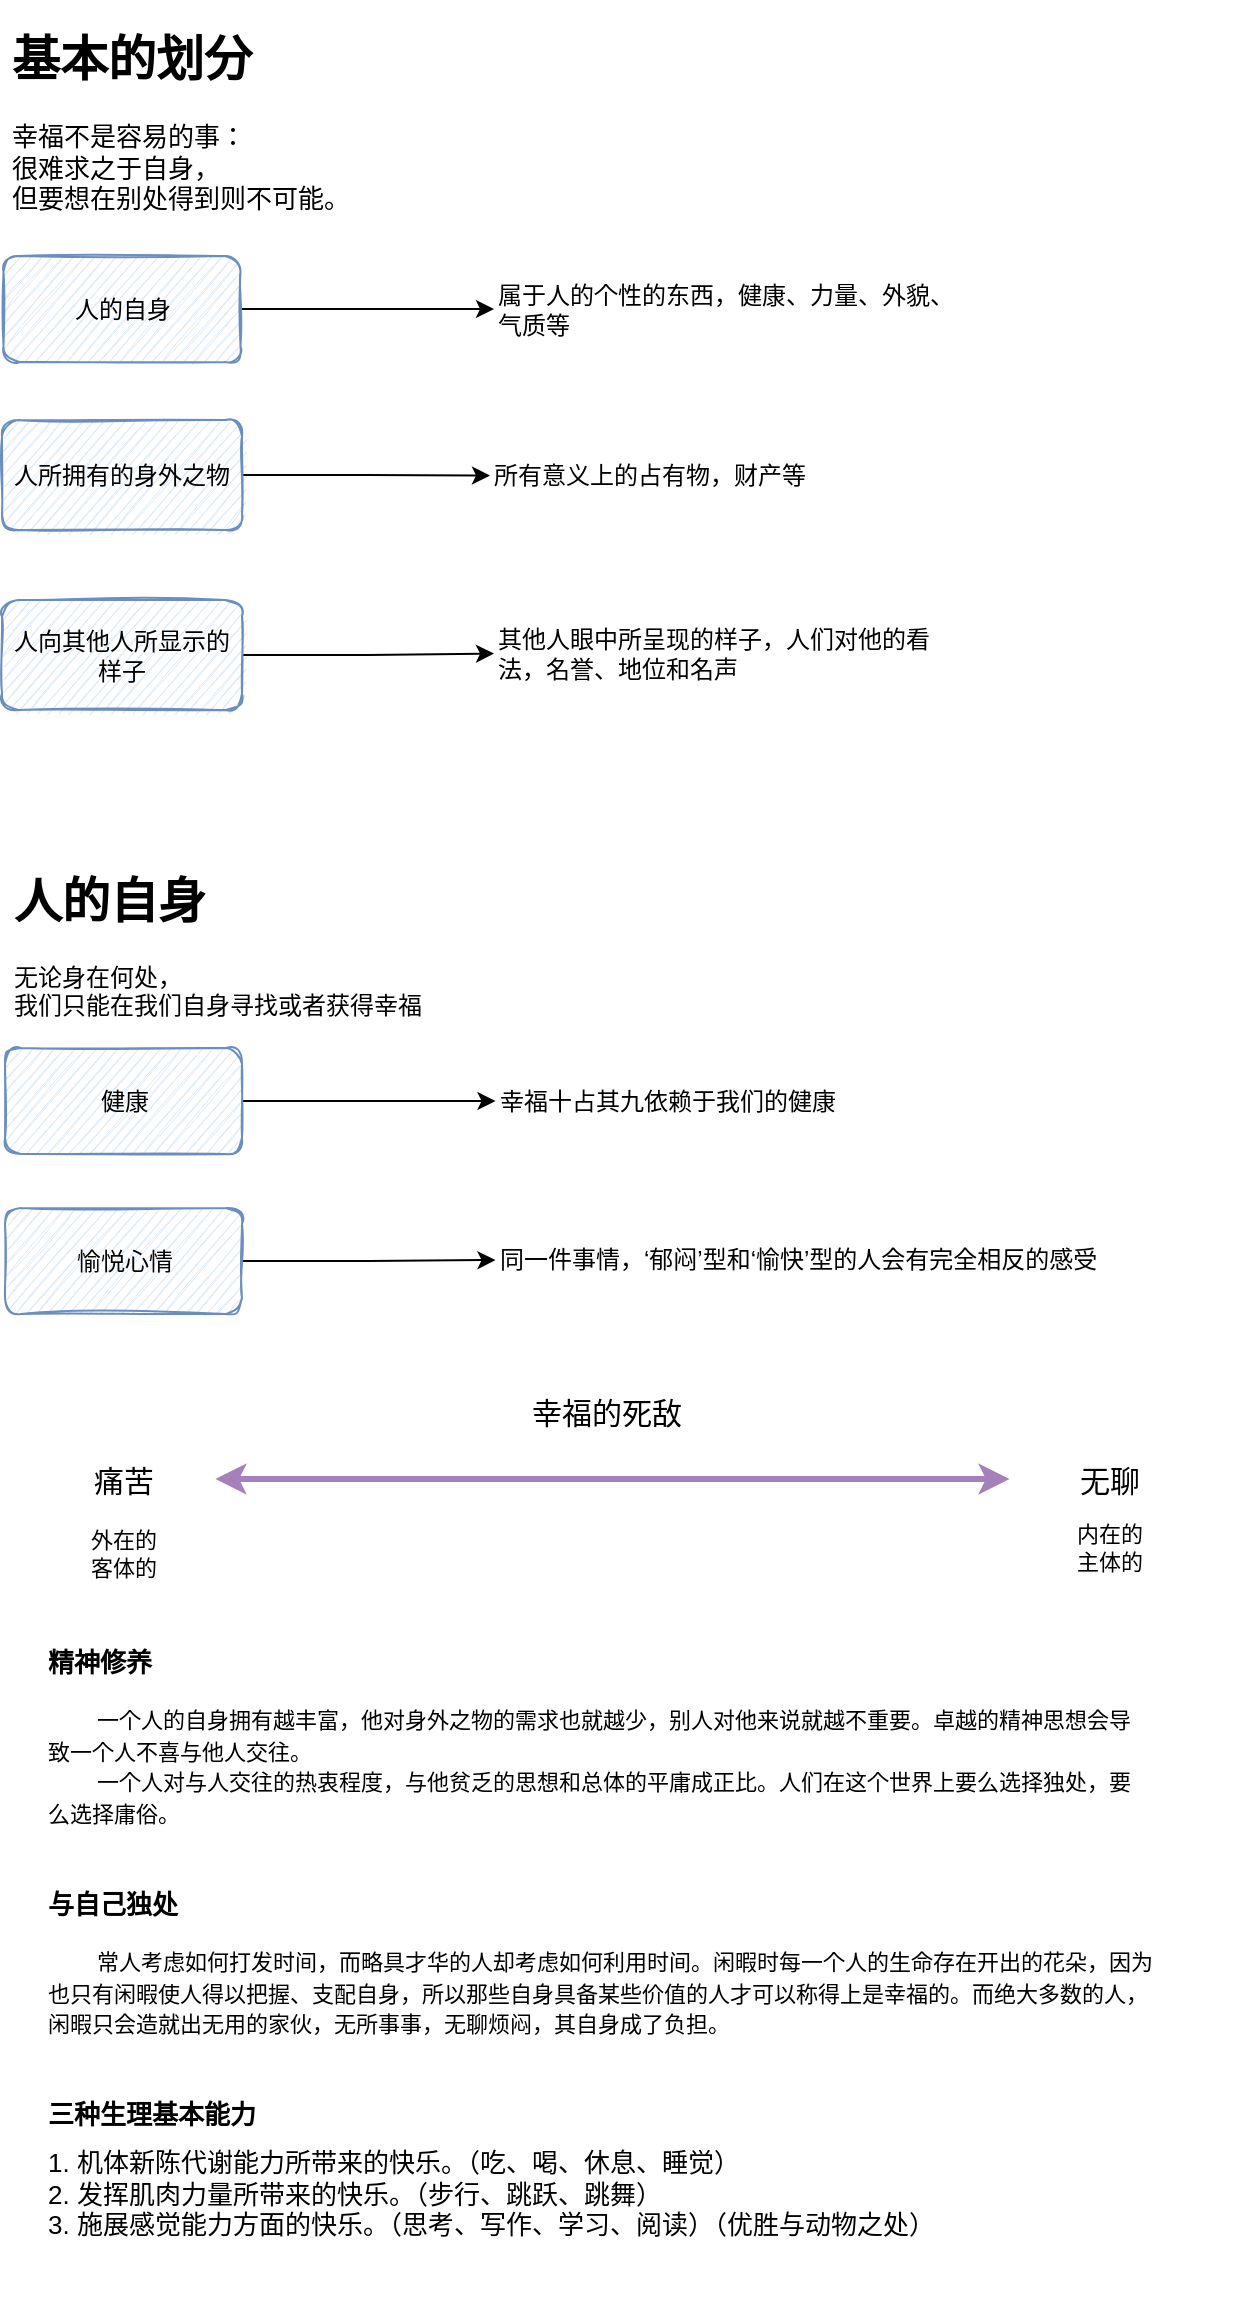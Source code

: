 <mxfile version="16.6.1" type="github">
  <diagram id="U5YjuOTAAwTqWy1RAcO5" name="Page-1">
    <mxGraphModel dx="1252" dy="808" grid="0" gridSize="10" guides="1" tooltips="1" connect="1" arrows="1" fold="1" page="1" pageScale="1" pageWidth="827" pageHeight="1169" math="0" shadow="0">
      <root>
        <mxCell id="0" />
        <mxCell id="1" parent="0" />
        <mxCell id="D_tsojcrYBLYUK6kuMiD-1" value="&lt;h1&gt;基本的划分&lt;/h1&gt;&lt;div style=&quot;font-size: 13px&quot;&gt;&lt;font style=&quot;font-size: 13px&quot;&gt;幸福不是容易的事：&lt;/font&gt;&lt;/div&gt;&lt;div style=&quot;font-size: 13px&quot;&gt;&lt;font style=&quot;font-size: 13px&quot;&gt;很难求之于自身，&lt;/font&gt;&lt;/div&gt;&lt;div style=&quot;font-size: 13px&quot;&gt;&lt;font style=&quot;font-size: 13px&quot;&gt;但要想在别处得到则不可能。&lt;/font&gt;&lt;/div&gt;" style="text;html=1;strokeColor=none;fillColor=none;spacing=5;spacingTop=-20;whiteSpace=wrap;overflow=hidden;rounded=0;" parent="1" vertex="1">
          <mxGeometry x="40" y="15" width="243" height="99" as="geometry" />
        </mxCell>
        <mxCell id="D_tsojcrYBLYUK6kuMiD-6" value="" style="edgeStyle=orthogonalEdgeStyle;rounded=0;orthogonalLoop=1;jettySize=auto;html=1;" parent="1" source="D_tsojcrYBLYUK6kuMiD-2" target="D_tsojcrYBLYUK6kuMiD-5" edge="1">
          <mxGeometry relative="1" as="geometry" />
        </mxCell>
        <mxCell id="D_tsojcrYBLYUK6kuMiD-2" value="人的自身" style="rounded=1;whiteSpace=wrap;html=1;shadow=0;sketch=1;fillColor=#dae8fc;strokeColor=#6c8ebf;" parent="1" vertex="1">
          <mxGeometry x="40.75" y="133" width="118.5" height="53" as="geometry" />
        </mxCell>
        <mxCell id="D_tsojcrYBLYUK6kuMiD-8" value="" style="edgeStyle=orthogonalEdgeStyle;rounded=0;orthogonalLoop=1;jettySize=auto;html=1;" parent="1" source="D_tsojcrYBLYUK6kuMiD-3" target="D_tsojcrYBLYUK6kuMiD-7" edge="1">
          <mxGeometry relative="1" as="geometry" />
        </mxCell>
        <mxCell id="D_tsojcrYBLYUK6kuMiD-3" value="人所拥有的身外之物" style="rounded=1;whiteSpace=wrap;html=1;shadow=0;sketch=1;fillColor=#dae8fc;strokeColor=#6c8ebf;" parent="1" vertex="1">
          <mxGeometry x="40" y="215" width="120" height="55" as="geometry" />
        </mxCell>
        <mxCell id="D_tsojcrYBLYUK6kuMiD-10" value="" style="edgeStyle=orthogonalEdgeStyle;rounded=0;orthogonalLoop=1;jettySize=auto;html=1;" parent="1" source="D_tsojcrYBLYUK6kuMiD-4" target="D_tsojcrYBLYUK6kuMiD-9" edge="1">
          <mxGeometry relative="1" as="geometry" />
        </mxCell>
        <mxCell id="D_tsojcrYBLYUK6kuMiD-4" value="人向其他人所显示的样子" style="rounded=1;whiteSpace=wrap;html=1;shadow=0;sketch=1;fillColor=#dae8fc;strokeColor=#6c8ebf;" parent="1" vertex="1">
          <mxGeometry x="40" y="305" width="120" height="55" as="geometry" />
        </mxCell>
        <mxCell id="D_tsojcrYBLYUK6kuMiD-5" value="属于人的个性的东西，健康、力量、外貌、气质等" style="rounded=1;whiteSpace=wrap;html=1;shadow=0;sketch=0;fillColor=none;strokeColor=none;align=left;" parent="1" vertex="1">
          <mxGeometry x="286" y="133" width="231" height="53" as="geometry" />
        </mxCell>
        <mxCell id="D_tsojcrYBLYUK6kuMiD-7" value="所有意义上的占有物，财产等" style="whiteSpace=wrap;html=1;fillColor=none;rounded=1;shadow=0;sketch=1;strokeColor=none;align=left;" parent="1" vertex="1">
          <mxGeometry x="284" y="212.5" width="222" height="60.5" as="geometry" />
        </mxCell>
        <mxCell id="D_tsojcrYBLYUK6kuMiD-9" value="其他人眼中所呈现的样子，人们对他的看法，名誉、地位和名声" style="whiteSpace=wrap;html=1;fillColor=none;rounded=1;shadow=0;sketch=1;strokeColor=none;align=left;" parent="1" vertex="1">
          <mxGeometry x="286" y="302.5" width="223" height="58.5" as="geometry" />
        </mxCell>
        <mxCell id="D_tsojcrYBLYUK6kuMiD-11" value="&lt;h1&gt;人的自身&lt;/h1&gt;&lt;div&gt;无论身在何处，&lt;/div&gt;&lt;div&gt;我们只能在我们自身寻找或者获得幸福&lt;/div&gt;" style="text;html=1;strokeColor=none;fillColor=none;spacing=5;spacingTop=-20;whiteSpace=wrap;overflow=hidden;rounded=0;" parent="1" vertex="1">
          <mxGeometry x="40.75" y="436" width="344.25" height="100" as="geometry" />
        </mxCell>
        <mxCell id="D_tsojcrYBLYUK6kuMiD-13" value="" style="edgeStyle=orthogonalEdgeStyle;rounded=0;orthogonalLoop=1;jettySize=auto;html=1;" parent="1" source="D_tsojcrYBLYUK6kuMiD-14" target="D_tsojcrYBLYUK6kuMiD-15" edge="1">
          <mxGeometry relative="1" as="geometry" />
        </mxCell>
        <mxCell id="D_tsojcrYBLYUK6kuMiD-14" value="健康" style="rounded=1;whiteSpace=wrap;html=1;shadow=0;sketch=1;fillColor=#dae8fc;strokeColor=#6c8ebf;" parent="1" vertex="1">
          <mxGeometry x="41.5" y="529" width="118.5" height="53" as="geometry" />
        </mxCell>
        <mxCell id="D_tsojcrYBLYUK6kuMiD-15" value="幸福十占其九依赖于我们的健康" style="rounded=1;whiteSpace=wrap;html=1;shadow=0;sketch=0;fillColor=none;strokeColor=none;align=left;" parent="1" vertex="1">
          <mxGeometry x="286.75" y="529" width="231" height="53" as="geometry" />
        </mxCell>
        <mxCell id="D_tsojcrYBLYUK6kuMiD-16" value="" style="edgeStyle=orthogonalEdgeStyle;rounded=0;orthogonalLoop=1;jettySize=auto;html=1;" parent="1" source="D_tsojcrYBLYUK6kuMiD-17" target="D_tsojcrYBLYUK6kuMiD-18" edge="1">
          <mxGeometry relative="1" as="geometry" />
        </mxCell>
        <mxCell id="D_tsojcrYBLYUK6kuMiD-17" value="愉悦心情" style="rounded=1;whiteSpace=wrap;html=1;shadow=0;sketch=1;fillColor=#dae8fc;strokeColor=#6c8ebf;" parent="1" vertex="1">
          <mxGeometry x="41.5" y="609" width="118.5" height="53" as="geometry" />
        </mxCell>
        <mxCell id="D_tsojcrYBLYUK6kuMiD-18" value="同一件事情，‘郁闷’型和‘愉快’型的人会有完全相反的感受" style="rounded=1;whiteSpace=wrap;html=1;shadow=0;sketch=0;fillColor=none;strokeColor=none;align=left;" parent="1" vertex="1">
          <mxGeometry x="286.75" y="609" width="371" height="52" as="geometry" />
        </mxCell>
        <mxCell id="D_tsojcrYBLYUK6kuMiD-19" value="幸福的死敌" style="rounded=1;whiteSpace=wrap;html=1;shadow=0;sketch=1;fillColor=none;strokeColor=none;fontSize=15;" parent="1" vertex="1">
          <mxGeometry x="283" y="684" width="118.5" height="53" as="geometry" />
        </mxCell>
        <mxCell id="D_tsojcrYBLYUK6kuMiD-24" value="" style="endArrow=classic;startArrow=classic;html=1;rounded=0;fontSize=16;strokeWidth=3;strokeColor=#A680B8;" parent="1" edge="1">
          <mxGeometry width="50" height="50" relative="1" as="geometry">
            <mxPoint x="146.75" y="744.5" as="sourcePoint" />
            <mxPoint x="543.75" y="744.5" as="targetPoint" />
          </mxGeometry>
        </mxCell>
        <mxCell id="D_tsojcrYBLYUK6kuMiD-25" value="痛苦" style="rounded=1;whiteSpace=wrap;html=1;shadow=0;sketch=1;fillColor=none;strokeColor=none;fontSize=15;" parent="1" vertex="1">
          <mxGeometry x="58" y="717" width="85.5" height="56" as="geometry" />
        </mxCell>
        <mxCell id="D_tsojcrYBLYUK6kuMiD-26" value="无聊" style="rounded=1;whiteSpace=wrap;html=1;shadow=0;sketch=1;fillColor=none;strokeColor=none;fontSize=15;" parent="1" vertex="1">
          <mxGeometry x="550.75" y="717" width="85.5" height="56" as="geometry" />
        </mxCell>
        <mxCell id="D_tsojcrYBLYUK6kuMiD-27" value="外在的&lt;br style=&quot;font-size: 11px;&quot;&gt;客体的" style="rounded=1;whiteSpace=wrap;html=1;shadow=0;sketch=1;fillColor=none;strokeColor=none;fontSize=11;" parent="1" vertex="1">
          <mxGeometry x="57.75" y="754" width="85.5" height="56" as="geometry" />
        </mxCell>
        <mxCell id="D_tsojcrYBLYUK6kuMiD-28" value="内在的&lt;br&gt;主体的" style="rounded=1;whiteSpace=wrap;html=1;shadow=0;sketch=1;fillColor=none;strokeColor=none;fontSize=11;" parent="1" vertex="1">
          <mxGeometry x="550.75" y="751" width="85.5" height="56" as="geometry" />
        </mxCell>
        <mxCell id="D_tsojcrYBLYUK6kuMiD-31" value="&lt;h1 style=&quot;font-size: 13px&quot;&gt;精神修养&lt;/h1&gt;&lt;p style=&quot;font-size: 13px&quot;&gt;&lt;span style=&quot;font-size: 11px&quot;&gt;&amp;nbsp; &amp;nbsp; &amp;nbsp; &amp;nbsp; 一个人的自身拥有越丰富，他对身外之物的需求也就越少，别人对他来说就越不重要。卓越的精神思想会导致一个人不喜与他人交往。&lt;/span&gt;&lt;br style=&quot;font-size: 11px&quot;&gt;&lt;span style=&quot;font-size: 11px&quot;&gt;&lt;/span&gt;&lt;span style=&quot;font-size: 11px&quot;&gt;&amp;nbsp; &amp;nbsp; &amp;nbsp; &amp;nbsp; 一个人对与人交往的热衷程度，与他贫乏的思想和总体的平庸成正比。人们在这个世界上要么选择独处，要么选择庸俗。&lt;/span&gt;&lt;br&gt;&lt;/p&gt;" style="text;html=1;strokeColor=none;fillColor=none;spacing=5;spacingTop=-20;whiteSpace=wrap;overflow=hidden;rounded=0;shadow=0;sketch=0;fontSize=13;" parent="1" vertex="1">
          <mxGeometry x="57.75" y="830" width="552" height="113" as="geometry" />
        </mxCell>
        <mxCell id="D_tsojcrYBLYUK6kuMiD-32" value="&lt;h1 style=&quot;font-size: 13px&quot;&gt;与自己独处&lt;/h1&gt;&lt;p style=&quot;font-size: 13px&quot;&gt;&lt;span style=&quot;font-size: 11px&quot;&gt;&amp;nbsp; &amp;nbsp; &amp;nbsp; &amp;nbsp; 常人考虑如何打发时间，而略具才华的人却考虑如何利用时间&lt;/span&gt;&lt;span style=&quot;font-size: 11px&quot;&gt;。闲暇时每一个人的生命存在开出的花朵，因为也只有闲暇使人得以把握、支配自身，所以那些自身具备某些价值的人才可以称得上是幸福的。而绝大多数的人，闲暇只会造就出无用的家伙，无所事事，无聊烦闷，其自身成了负担。&lt;/span&gt;&lt;/p&gt;" style="text;html=1;strokeColor=none;fillColor=none;spacing=5;spacingTop=-20;whiteSpace=wrap;overflow=hidden;rounded=0;shadow=0;sketch=0;fontSize=13;" parent="1" vertex="1">
          <mxGeometry x="57.75" y="951" width="566.25" height="110" as="geometry" />
        </mxCell>
        <mxCell id="iBJ6nuGqKPYUWYypeMI3-1" value="&lt;h1 style=&quot;font-size: 13px&quot;&gt;三种生理基本能力&lt;/h1&gt;&lt;div&gt;1. 机体新陈代谢能力所带来的快乐。（吃、喝、休息、睡觉）&lt;/div&gt;&lt;div&gt;2. 发挥肌肉力量所带来的快乐。（步行、跳跃、跳舞）&lt;/div&gt;&lt;div&gt;3. 施展感觉能力方面的快乐。（思考、写作、学习、阅读）（优胜与动物之处）&lt;/div&gt;" style="text;html=1;strokeColor=none;fillColor=none;spacing=5;spacingTop=-20;whiteSpace=wrap;overflow=hidden;rounded=0;shadow=0;sketch=0;fontSize=13;" vertex="1" parent="1">
          <mxGeometry x="57.75" y="1056" width="566.25" height="110" as="geometry" />
        </mxCell>
      </root>
    </mxGraphModel>
  </diagram>
</mxfile>

